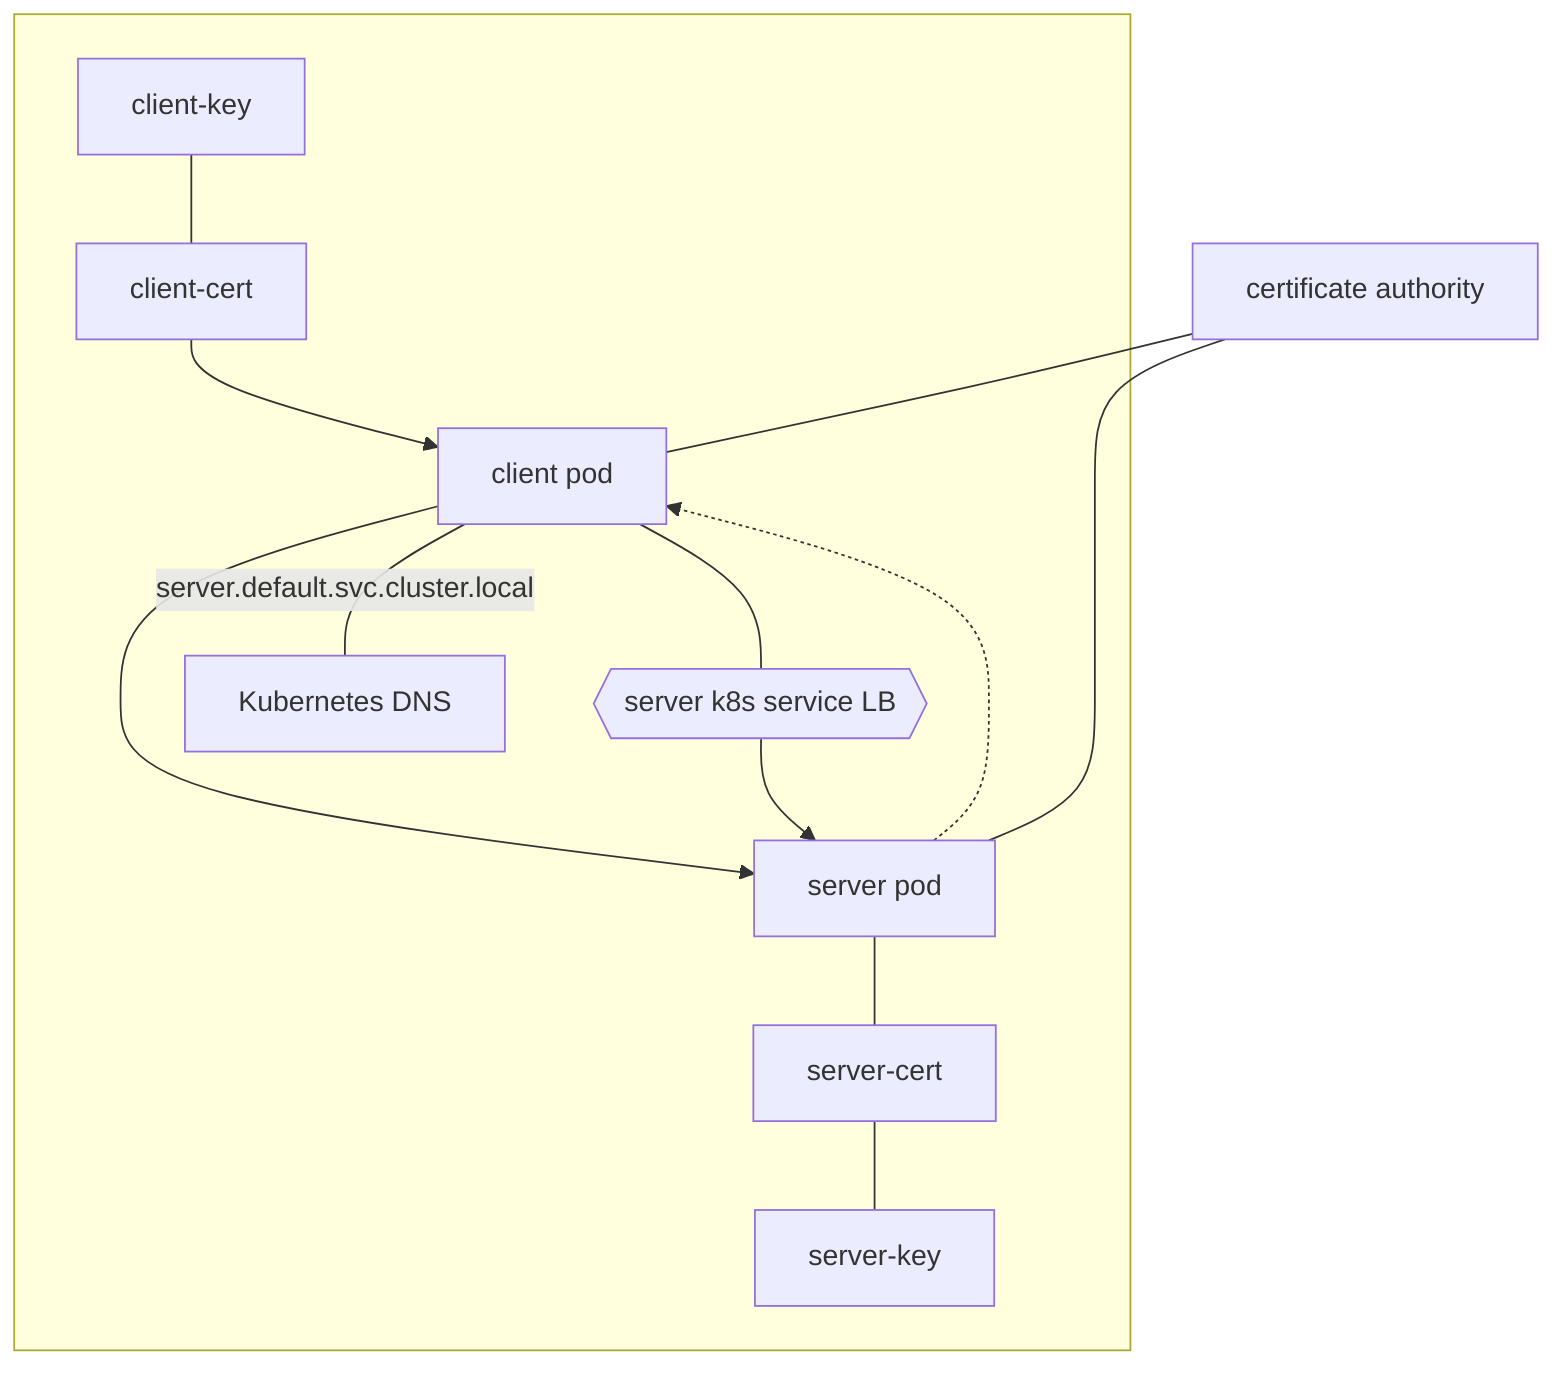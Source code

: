 flowchart TD
  ca[certificate authority]
  ca --- secure-client
  ca --- secure-server
  subgraph _[ ]
    client-key --- client-cert --> secure-client
    secure-client --> secure-server
    secure-server --- server-cert --- server-key
    secure-server -.-> secure-client
    secure-client ---|server.default.svc.cluster.local| kdns[Kubernetes DNS]
    secure-client[client pod] --- server{{"server" k8s service LB}}  --> secure-server[server pod]
end